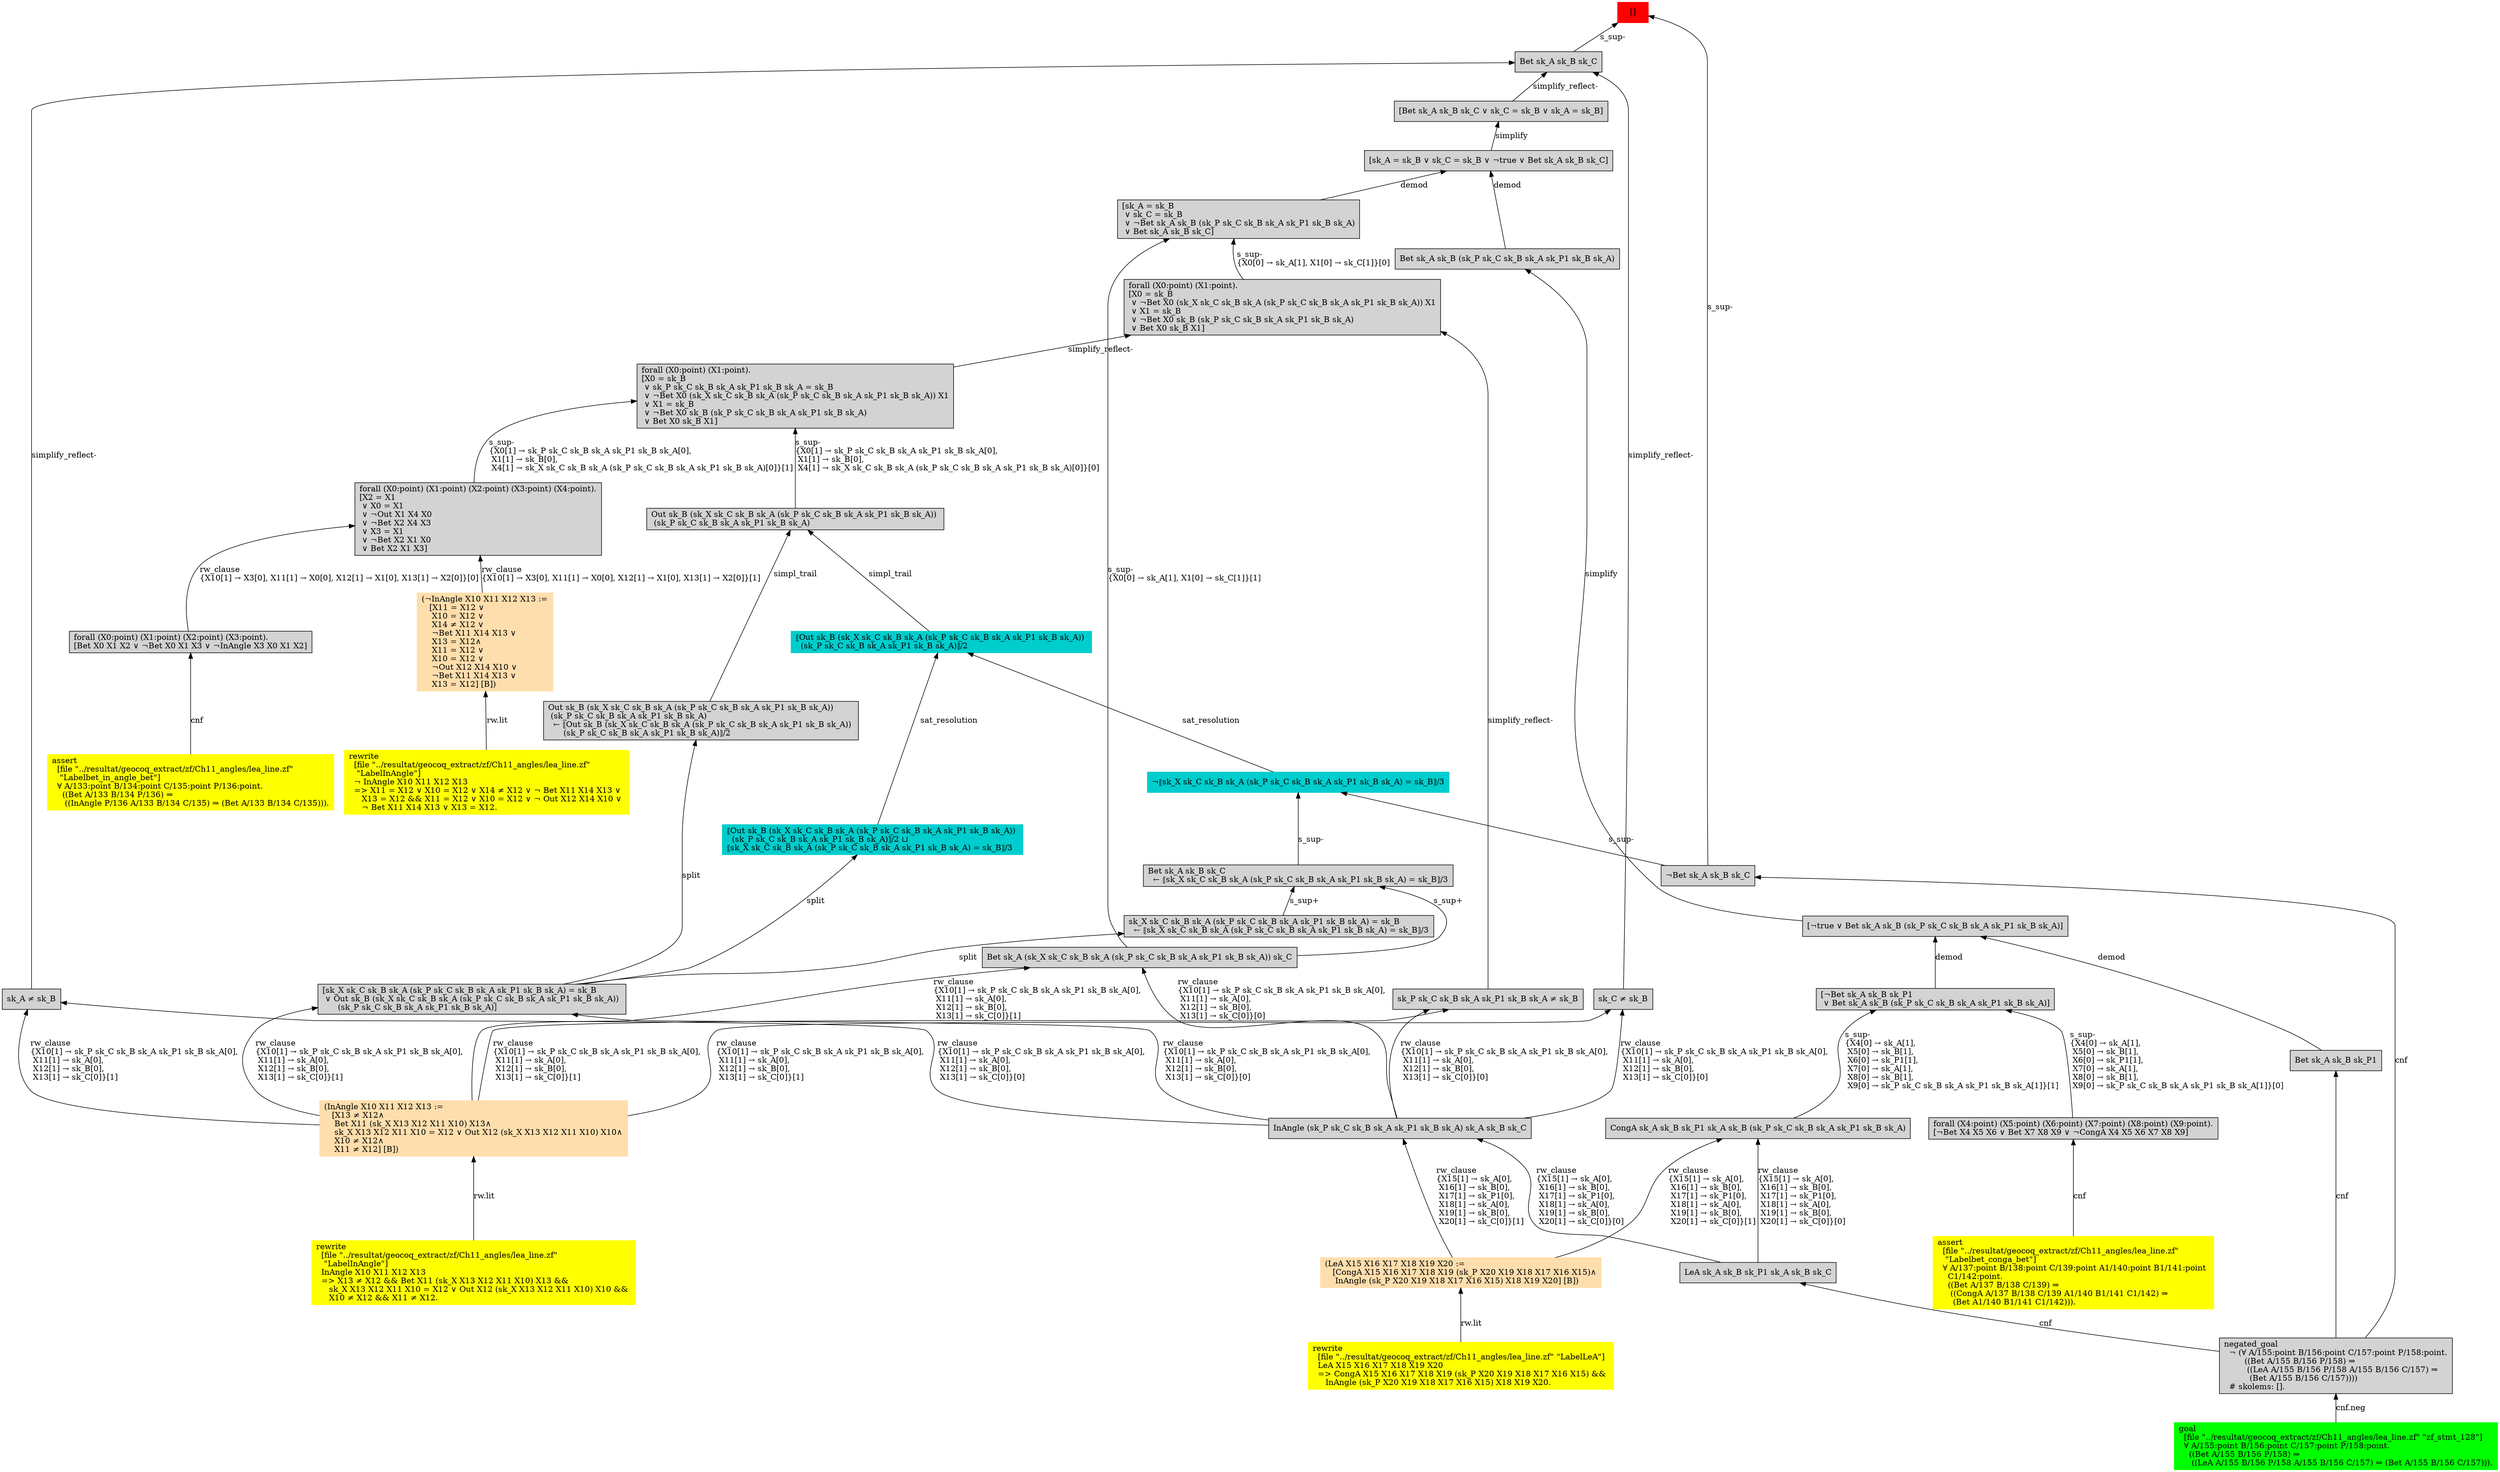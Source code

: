 digraph "unsat_graph" {
  vertex_0 [color=red, label="[]", shape=box, style=filled];
  vertex_0 -> vertex_1 [label="s_sup-\l", dir="back"];
  vertex_1 [shape=box, label="¬Bet sk_A sk_B sk_C\l", style=filled];
  vertex_1 -> vertex_2 [label="cnf", dir="back"];
  vertex_2 [shape=box, label="negated_goal\l  ¬ (∀ A/155:point B/156:point C/157:point P/158:point.\l        ((Bet A/155 B/156 P/158) ⇒\l         ((LeA A/155 B/156 P/158 A/155 B/156 C/157) ⇒\l          (Bet A/155 B/156 C/157))))\l  # skolems: [].\l", style=filled];
  vertex_2 -> vertex_3 [label="cnf.neg", dir="back"];
  vertex_3 [color=green, shape=box, label="goal\l  [file \"../resultat/geocoq_extract/zf/Ch11_angles/lea_line.zf\" \"zf_stmt_128\"]\l  ∀ A/155:point B/156:point C/157:point P/158:point.\l    ((Bet A/155 B/156 P/158) ⇒\l     ((LeA A/155 B/156 P/158 A/155 B/156 C/157) ⇒ (Bet A/155 B/156 C/157))).\l", style=filled];
  vertex_0 -> vertex_4 [label="s_sup-\l", dir="back"];
  vertex_4 [shape=box, label="Bet sk_A sk_B sk_C\l", style=filled];
  vertex_4 -> vertex_5 [label="simplify_reflect-", dir="back"];
  vertex_5 [shape=box, label="sk_C ≠ sk_B\l", style=filled];
  vertex_5 -> vertex_6 [label="rw_clause\l\{X10[1] → sk_P sk_C sk_B sk_A sk_P1 sk_B sk_A[0], \l X11[1] → sk_A[0], \l X12[1] → sk_B[0], \l X13[1] → sk_C[0]\}[1]\l", dir="back"];
  vertex_6 [color=navajowhite, shape=box, label="(InAngle X10 X11 X12 X13 :=\l   [X13 ≠ X12∧\l    Bet X11 (sk_X X13 X12 X11 X10) X13∧\l    sk_X X13 X12 X11 X10 = X12 ∨ Out X12 (sk_X X13 X12 X11 X10) X10∧\l    X10 ≠ X12∧\l    X11 ≠ X12] [B])\l", style=filled];
  vertex_6 -> vertex_7 [label="rw.lit", dir="back"];
  vertex_7 [color=yellow, shape=box, label="rewrite\l  [file \"../resultat/geocoq_extract/zf/Ch11_angles/lea_line.zf\" \l   \"LabelInAngle\"]\l  InAngle X10 X11 X12 X13\l  =\> X13 ≠ X12 && Bet X11 (sk_X X13 X12 X11 X10) X13 && \l     sk_X X13 X12 X11 X10 = X12 ∨ Out X12 (sk_X X13 X12 X11 X10) X10 && \l     X10 ≠ X12 && X11 ≠ X12.\l", style=filled];
  vertex_5 -> vertex_8 [label="rw_clause\l\{X10[1] → sk_P sk_C sk_B sk_A sk_P1 sk_B sk_A[0], \l X11[1] → sk_A[0], \l X12[1] → sk_B[0], \l X13[1] → sk_C[0]\}[0]\l", dir="back"];
  vertex_8 [shape=box, label="InAngle (sk_P sk_C sk_B sk_A sk_P1 sk_B sk_A) sk_A sk_B sk_C\l", style=filled];
  vertex_8 -> vertex_9 [label="rw_clause\l\{X15[1] → sk_A[0], \l X16[1] → sk_B[0], \l X17[1] → sk_P1[0], \l X18[1] → sk_A[0], \l X19[1] → sk_B[0], \l X20[1] → sk_C[0]\}[1]\l", dir="back"];
  vertex_9 [color=navajowhite, shape=box, label="(LeA X15 X16 X17 X18 X19 X20 :=\l   [CongA X15 X16 X17 X18 X19 (sk_P X20 X19 X18 X17 X16 X15)∧\l    InAngle (sk_P X20 X19 X18 X17 X16 X15) X18 X19 X20] [B])\l", style=filled];
  vertex_9 -> vertex_10 [label="rw.lit", dir="back"];
  vertex_10 [color=yellow, shape=box, label="rewrite\l  [file \"../resultat/geocoq_extract/zf/Ch11_angles/lea_line.zf\" \"LabelLeA\"]\l  LeA X15 X16 X17 X18 X19 X20\l  =\> CongA X15 X16 X17 X18 X19 (sk_P X20 X19 X18 X17 X16 X15) && \l     InAngle (sk_P X20 X19 X18 X17 X16 X15) X18 X19 X20.\l", style=filled];
  vertex_8 -> vertex_11 [label="rw_clause\l\{X15[1] → sk_A[0], \l X16[1] → sk_B[0], \l X17[1] → sk_P1[0], \l X18[1] → sk_A[0], \l X19[1] → sk_B[0], \l X20[1] → sk_C[0]\}[0]\l", dir="back"];
  vertex_11 [shape=box, label="LeA sk_A sk_B sk_P1 sk_A sk_B sk_C\l", style=filled];
  vertex_11 -> vertex_2 [label="cnf", dir="back"];
  vertex_4 -> vertex_12 [label="simplify_reflect-", dir="back"];
  vertex_12 [shape=box, label="sk_A ≠ sk_B\l", style=filled];
  vertex_12 -> vertex_6 [label="rw_clause\l\{X10[1] → sk_P sk_C sk_B sk_A sk_P1 sk_B sk_A[0], \l X11[1] → sk_A[0], \l X12[1] → sk_B[0], \l X13[1] → sk_C[0]\}[1]\l", dir="back"];
  vertex_12 -> vertex_8 [label="rw_clause\l\{X10[1] → sk_P sk_C sk_B sk_A sk_P1 sk_B sk_A[0], \l X11[1] → sk_A[0], \l X12[1] → sk_B[0], \l X13[1] → sk_C[0]\}[0]\l", dir="back"];
  vertex_4 -> vertex_13 [label="simplify_reflect-", dir="back"];
  vertex_13 [shape=box, label="[Bet sk_A sk_B sk_C ∨ sk_C = sk_B ∨ sk_A = sk_B]\l", style=filled];
  vertex_13 -> vertex_14 [label="simplify", dir="back"];
  vertex_14 [shape=box, label="[sk_A = sk_B ∨ sk_C = sk_B ∨ ¬true ∨ Bet sk_A sk_B sk_C]\l", style=filled];
  vertex_14 -> vertex_15 [label="demod", dir="back"];
  vertex_15 [shape=box, label="Bet sk_A sk_B (sk_P sk_C sk_B sk_A sk_P1 sk_B sk_A)\l", style=filled];
  vertex_15 -> vertex_16 [label="simplify", dir="back"];
  vertex_16 [shape=box, label="[¬true ∨ Bet sk_A sk_B (sk_P sk_C sk_B sk_A sk_P1 sk_B sk_A)]\l", style=filled];
  vertex_16 -> vertex_17 [label="demod", dir="back"];
  vertex_17 [shape=box, label="Bet sk_A sk_B sk_P1\l", style=filled];
  vertex_17 -> vertex_2 [label="cnf", dir="back"];
  vertex_16 -> vertex_18 [label="demod", dir="back"];
  vertex_18 [shape=box, label="[¬Bet sk_A sk_B sk_P1\l ∨ Bet sk_A sk_B (sk_P sk_C sk_B sk_A sk_P1 sk_B sk_A)]\l", style=filled];
  vertex_18 -> vertex_19 [label="s_sup-\l\{X4[0] → sk_A[1], \l X5[0] → sk_B[1], \l X6[0] → sk_P1[1], \l X7[0] → sk_A[1], \l X8[0] → sk_B[1], \l X9[0] → sk_P sk_C sk_B sk_A sk_P1 sk_B sk_A[1]\}[0]\l", dir="back"];
  vertex_19 [shape=box, label="forall (X4:point) (X5:point) (X6:point) (X7:point) (X8:point) (X9:point).\l[¬Bet X4 X5 X6 ∨ Bet X7 X8 X9 ∨ ¬CongA X4 X5 X6 X7 X8 X9]\l", style=filled];
  vertex_19 -> vertex_20 [label="cnf", dir="back"];
  vertex_20 [color=yellow, shape=box, label="assert\l  [file \"../resultat/geocoq_extract/zf/Ch11_angles/lea_line.zf\" \l   \"Labelbet_conga_bet\"]\l  ∀ A/137:point B/138:point C/139:point A1/140:point B1/141:point \l    C1/142:point.\l    ((Bet A/137 B/138 C/139) ⇒\l     ((CongA A/137 B/138 C/139 A1/140 B1/141 C1/142) ⇒\l      (Bet A1/140 B1/141 C1/142))).\l", style=filled];
  vertex_18 -> vertex_21 [label="s_sup-\l\{X4[0] → sk_A[1], \l X5[0] → sk_B[1], \l X6[0] → sk_P1[1], \l X7[0] → sk_A[1], \l X8[0] → sk_B[1], \l X9[0] → sk_P sk_C sk_B sk_A sk_P1 sk_B sk_A[1]\}[1]\l", dir="back"];
  vertex_21 [shape=box, label="CongA sk_A sk_B sk_P1 sk_A sk_B (sk_P sk_C sk_B sk_A sk_P1 sk_B sk_A)\l", style=filled];
  vertex_21 -> vertex_9 [label="rw_clause\l\{X15[1] → sk_A[0], \l X16[1] → sk_B[0], \l X17[1] → sk_P1[0], \l X18[1] → sk_A[0], \l X19[1] → sk_B[0], \l X20[1] → sk_C[0]\}[1]\l", dir="back"];
  vertex_21 -> vertex_11 [label="rw_clause\l\{X15[1] → sk_A[0], \l X16[1] → sk_B[0], \l X17[1] → sk_P1[0], \l X18[1] → sk_A[0], \l X19[1] → sk_B[0], \l X20[1] → sk_C[0]\}[0]\l", dir="back"];
  vertex_14 -> vertex_22 [label="demod", dir="back"];
  vertex_22 [shape=box, label="[sk_A = sk_B\l ∨ sk_C = sk_B\l ∨ ¬Bet sk_A sk_B (sk_P sk_C sk_B sk_A sk_P1 sk_B sk_A)\l ∨ Bet sk_A sk_B sk_C]\l", style=filled];
  vertex_22 -> vertex_23 [label="s_sup-\l\{X0[0] → sk_A[1], X1[0] → sk_C[1]\}[0]\l", dir="back"];
  vertex_23 [shape=box, label="forall (X0:point) (X1:point).\l[X0 = sk_B\l ∨ ¬Bet X0 (sk_X sk_C sk_B sk_A (sk_P sk_C sk_B sk_A sk_P1 sk_B sk_A)) X1\l ∨ X1 = sk_B\l ∨ ¬Bet X0 sk_B (sk_P sk_C sk_B sk_A sk_P1 sk_B sk_A)\l ∨ Bet X0 sk_B X1]\l", style=filled];
  vertex_23 -> vertex_24 [label="simplify_reflect-", dir="back"];
  vertex_24 [shape=box, label="sk_P sk_C sk_B sk_A sk_P1 sk_B sk_A ≠ sk_B\l", style=filled];
  vertex_24 -> vertex_6 [label="rw_clause\l\{X10[1] → sk_P sk_C sk_B sk_A sk_P1 sk_B sk_A[0], \l X11[1] → sk_A[0], \l X12[1] → sk_B[0], \l X13[1] → sk_C[0]\}[1]\l", dir="back"];
  vertex_24 -> vertex_8 [label="rw_clause\l\{X10[1] → sk_P sk_C sk_B sk_A sk_P1 sk_B sk_A[0], \l X11[1] → sk_A[0], \l X12[1] → sk_B[0], \l X13[1] → sk_C[0]\}[0]\l", dir="back"];
  vertex_23 -> vertex_25 [label="simplify_reflect-", dir="back"];
  vertex_25 [shape=box, label="forall (X0:point) (X1:point).\l[X0 = sk_B\l ∨ sk_P sk_C sk_B sk_A sk_P1 sk_B sk_A = sk_B\l ∨ ¬Bet X0 (sk_X sk_C sk_B sk_A (sk_P sk_C sk_B sk_A sk_P1 sk_B sk_A)) X1\l ∨ X1 = sk_B\l ∨ ¬Bet X0 sk_B (sk_P sk_C sk_B sk_A sk_P1 sk_B sk_A)\l ∨ Bet X0 sk_B X1]\l", style=filled];
  vertex_25 -> vertex_26 [label="s_sup-\l\{X0[1] → sk_P sk_C sk_B sk_A sk_P1 sk_B sk_A[0], \l X1[1] → sk_B[0], \l X4[1] → sk_X sk_C sk_B sk_A (sk_P sk_C sk_B sk_A sk_P1 sk_B sk_A)[0]\}[1]\l", dir="back"];
  vertex_26 [shape=box, label="forall (X0:point) (X1:point) (X2:point) (X3:point) (X4:point).\l[X2 = X1\l ∨ X0 = X1\l ∨ ¬Out X1 X4 X0\l ∨ ¬Bet X2 X4 X3\l ∨ X3 = X1\l ∨ ¬Bet X2 X1 X0\l ∨ Bet X2 X1 X3]\l", style=filled];
  vertex_26 -> vertex_27 [label="rw_clause\l\{X10[1] → X3[0], X11[1] → X0[0], X12[1] → X1[0], X13[1] → X2[0]\}[1]\l", dir="back"];
  vertex_27 [color=navajowhite, shape=box, label="(¬InAngle X10 X11 X12 X13 :=\l   [X11 = X12 ∨ \l    X10 = X12 ∨ \l    X14 ≠ X12 ∨ \l    ¬Bet X11 X14 X13 ∨ \l    X13 = X12∧\l    X11 = X12 ∨ \l    X10 = X12 ∨ \l    ¬Out X12 X14 X10 ∨ \l    ¬Bet X11 X14 X13 ∨ \l    X13 = X12] [B])\l", style=filled];
  vertex_27 -> vertex_28 [label="rw.lit", dir="back"];
  vertex_28 [color=yellow, shape=box, label="rewrite\l  [file \"../resultat/geocoq_extract/zf/Ch11_angles/lea_line.zf\" \l   \"LabelInAngle\"]\l  ¬ InAngle X10 X11 X12 X13\l  =\> X11 = X12 ∨ X10 = X12 ∨ X14 ≠ X12 ∨ ¬ Bet X11 X14 X13 ∨ \l     X13 = X12 && X11 = X12 ∨ X10 = X12 ∨ ¬ Out X12 X14 X10 ∨ \l     ¬ Bet X11 X14 X13 ∨ X13 = X12.\l", style=filled];
  vertex_26 -> vertex_29 [label="rw_clause\l\{X10[1] → X3[0], X11[1] → X0[0], X12[1] → X1[0], X13[1] → X2[0]\}[0]\l", dir="back"];
  vertex_29 [shape=box, label="forall (X0:point) (X1:point) (X2:point) (X3:point).\l[Bet X0 X1 X2 ∨ ¬Bet X0 X1 X3 ∨ ¬InAngle X3 X0 X1 X2]\l", style=filled];
  vertex_29 -> vertex_30 [label="cnf", dir="back"];
  vertex_30 [color=yellow, shape=box, label="assert\l  [file \"../resultat/geocoq_extract/zf/Ch11_angles/lea_line.zf\" \l   \"Labelbet_in_angle_bet\"]\l  ∀ A/133:point B/134:point C/135:point P/136:point.\l    ((Bet A/133 B/134 P/136) ⇒\l     ((InAngle P/136 A/133 B/134 C/135) ⇒ (Bet A/133 B/134 C/135))).\l", style=filled];
  vertex_25 -> vertex_31 [label="s_sup-\l\{X0[1] → sk_P sk_C sk_B sk_A sk_P1 sk_B sk_A[0], \l X1[1] → sk_B[0], \l X4[1] → sk_X sk_C sk_B sk_A (sk_P sk_C sk_B sk_A sk_P1 sk_B sk_A)[0]\}[0]\l", dir="back"];
  vertex_31 [shape=box, label="Out sk_B (sk_X sk_C sk_B sk_A (sk_P sk_C sk_B sk_A sk_P1 sk_B sk_A)) \l (sk_P sk_C sk_B sk_A sk_P1 sk_B sk_A)\l", style=filled];
  vertex_31 -> vertex_32 [label="simpl_trail", dir="back"];
  vertex_32 [color=cyan3, shape=box, label="⟦Out sk_B (sk_X sk_C sk_B sk_A (sk_P sk_C sk_B sk_A sk_P1 sk_B sk_A)) \l  (sk_P sk_C sk_B sk_A sk_P1 sk_B sk_A)⟧/2\l", style=filled];
  vertex_32 -> vertex_33 [label="sat_resolution", dir="back"];
  vertex_33 [color=cyan3, shape=box, label="¬⟦sk_X sk_C sk_B sk_A (sk_P sk_C sk_B sk_A sk_P1 sk_B sk_A) = sk_B⟧/3\l", style=filled];
  vertex_33 -> vertex_1 [label="s_sup-\l", dir="back"];
  vertex_33 -> vertex_34 [label="s_sup-\l", dir="back"];
  vertex_34 [shape=box, label="Bet sk_A sk_B sk_C\l  ← ⟦sk_X sk_C sk_B sk_A (sk_P sk_C sk_B sk_A sk_P1 sk_B sk_A) = sk_B⟧/3\l", style=filled];
  vertex_34 -> vertex_35 [label="s_sup+\l", dir="back"];
  vertex_35 [shape=box, label="Bet sk_A (sk_X sk_C sk_B sk_A (sk_P sk_C sk_B sk_A sk_P1 sk_B sk_A)) sk_C\l", style=filled];
  vertex_35 -> vertex_6 [label="rw_clause\l\{X10[1] → sk_P sk_C sk_B sk_A sk_P1 sk_B sk_A[0], \l X11[1] → sk_A[0], \l X12[1] → sk_B[0], \l X13[1] → sk_C[0]\}[1]\l", dir="back"];
  vertex_35 -> vertex_8 [label="rw_clause\l\{X10[1] → sk_P sk_C sk_B sk_A sk_P1 sk_B sk_A[0], \l X11[1] → sk_A[0], \l X12[1] → sk_B[0], \l X13[1] → sk_C[0]\}[0]\l", dir="back"];
  vertex_34 -> vertex_36 [label="s_sup+\l", dir="back"];
  vertex_36 [shape=box, label="sk_X sk_C sk_B sk_A (sk_P sk_C sk_B sk_A sk_P1 sk_B sk_A) = sk_B\l  ← ⟦sk_X sk_C sk_B sk_A (sk_P sk_C sk_B sk_A sk_P1 sk_B sk_A) = sk_B⟧/3\l", style=filled];
  vertex_36 -> vertex_37 [label="split", dir="back"];
  vertex_37 [shape=box, label="[sk_X sk_C sk_B sk_A (sk_P sk_C sk_B sk_A sk_P1 sk_B sk_A) = sk_B\l ∨ Out sk_B (sk_X sk_C sk_B sk_A (sk_P sk_C sk_B sk_A sk_P1 sk_B sk_A)) \l      (sk_P sk_C sk_B sk_A sk_P1 sk_B sk_A)]\l", style=filled];
  vertex_37 -> vertex_6 [label="rw_clause\l\{X10[1] → sk_P sk_C sk_B sk_A sk_P1 sk_B sk_A[0], \l X11[1] → sk_A[0], \l X12[1] → sk_B[0], \l X13[1] → sk_C[0]\}[1]\l", dir="back"];
  vertex_37 -> vertex_8 [label="rw_clause\l\{X10[1] → sk_P sk_C sk_B sk_A sk_P1 sk_B sk_A[0], \l X11[1] → sk_A[0], \l X12[1] → sk_B[0], \l X13[1] → sk_C[0]\}[0]\l", dir="back"];
  vertex_32 -> vertex_38 [label="sat_resolution", dir="back"];
  vertex_38 [color=cyan3, shape=box, label="⟦Out sk_B (sk_X sk_C sk_B sk_A (sk_P sk_C sk_B sk_A sk_P1 sk_B sk_A)) \l  (sk_P sk_C sk_B sk_A sk_P1 sk_B sk_A)⟧/2 ⊔ \l⟦sk_X sk_C sk_B sk_A (sk_P sk_C sk_B sk_A sk_P1 sk_B sk_A) = sk_B⟧/3\l", style=filled];
  vertex_38 -> vertex_37 [label="split", dir="back"];
  vertex_31 -> vertex_39 [label="simpl_trail", dir="back"];
  vertex_39 [shape=box, label="Out sk_B (sk_X sk_C sk_B sk_A (sk_P sk_C sk_B sk_A sk_P1 sk_B sk_A)) \l (sk_P sk_C sk_B sk_A sk_P1 sk_B sk_A)\l  ← ⟦Out sk_B (sk_X sk_C sk_B sk_A (sk_P sk_C sk_B sk_A sk_P1 sk_B sk_A)) \l      (sk_P sk_C sk_B sk_A sk_P1 sk_B sk_A)⟧/2\l", style=filled];
  vertex_39 -> vertex_37 [label="split", dir="back"];
  vertex_22 -> vertex_35 [label="s_sup-\l\{X0[0] → sk_A[1], X1[0] → sk_C[1]\}[1]\l", dir="back"];
  }


